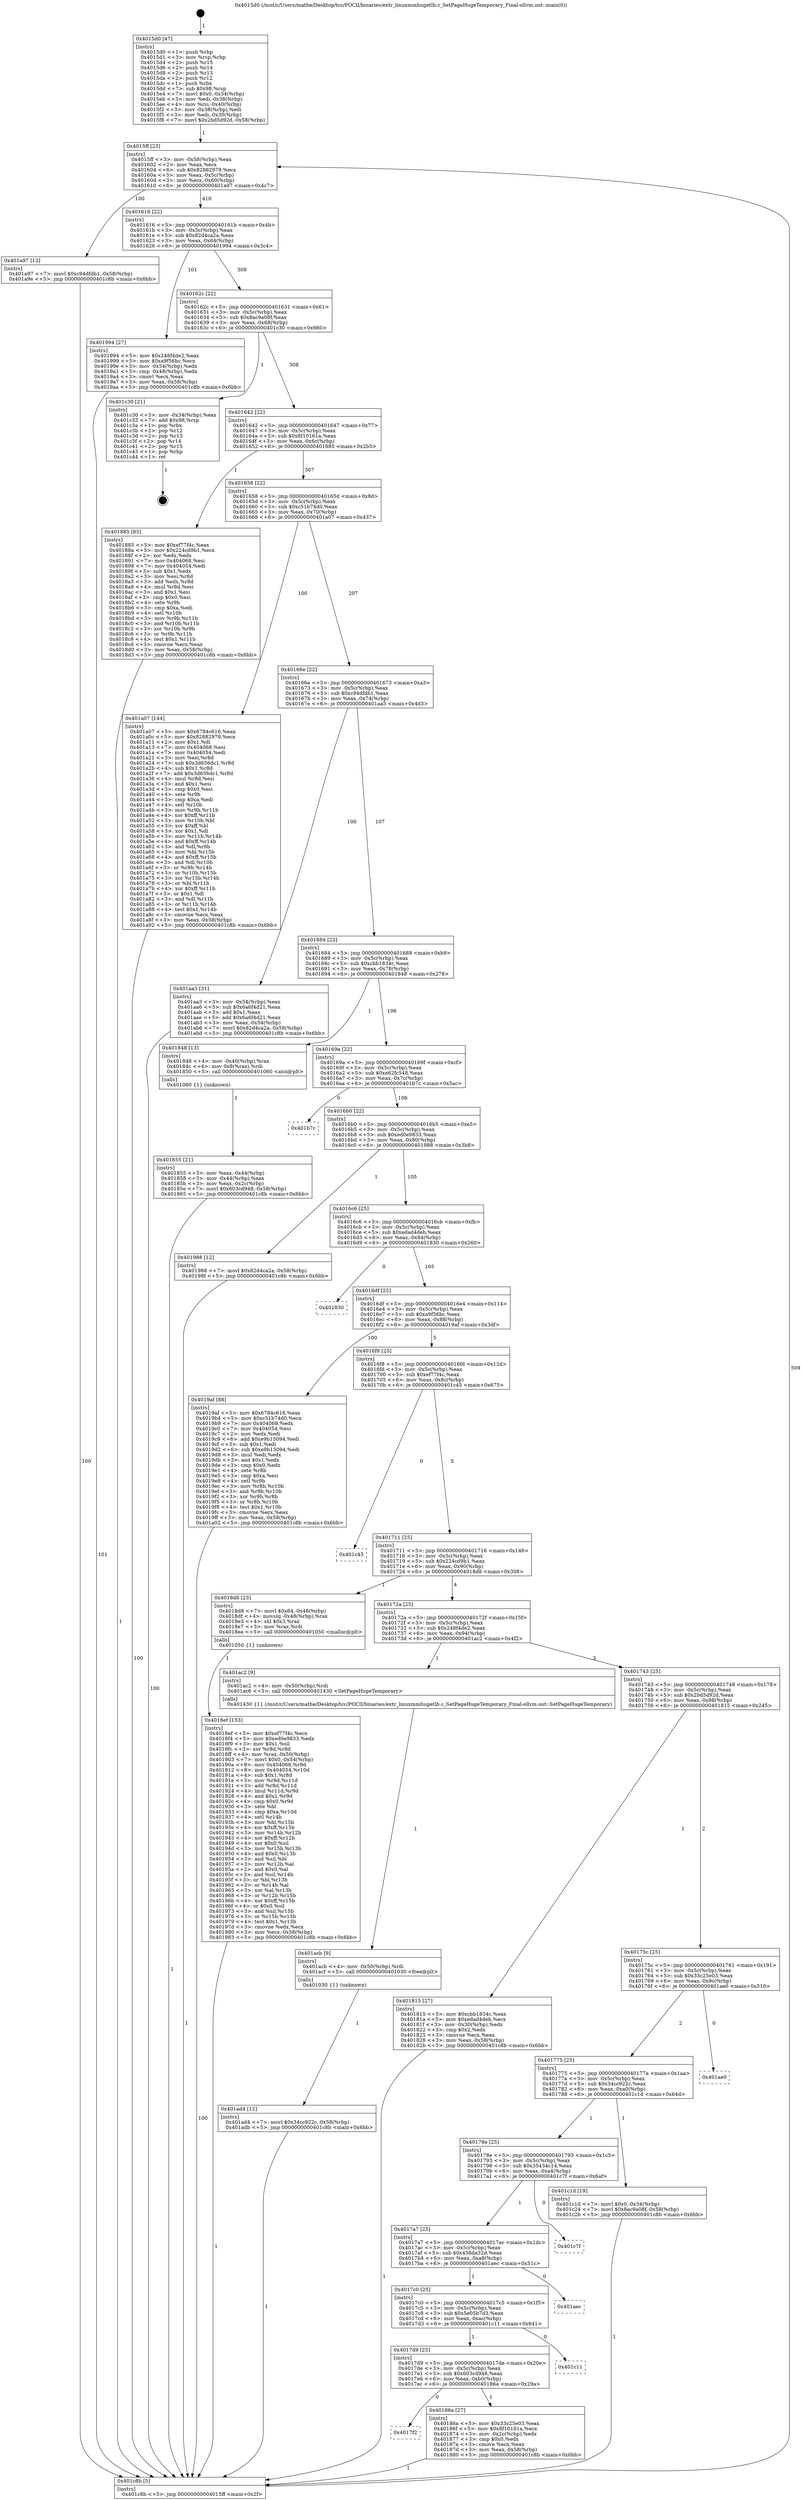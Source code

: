 digraph "0x4015d0" {
  label = "0x4015d0 (/mnt/c/Users/mathe/Desktop/tcc/POCII/binaries/extr_linuxmmhugetlb.c_SetPageHugeTemporary_Final-ollvm.out::main(0))"
  labelloc = "t"
  node[shape=record]

  Entry [label="",width=0.3,height=0.3,shape=circle,fillcolor=black,style=filled]
  "0x4015ff" [label="{
     0x4015ff [23]\l
     | [instrs]\l
     &nbsp;&nbsp;0x4015ff \<+3\>: mov -0x58(%rbp),%eax\l
     &nbsp;&nbsp;0x401602 \<+2\>: mov %eax,%ecx\l
     &nbsp;&nbsp;0x401604 \<+6\>: sub $0x82882979,%ecx\l
     &nbsp;&nbsp;0x40160a \<+3\>: mov %eax,-0x5c(%rbp)\l
     &nbsp;&nbsp;0x40160d \<+3\>: mov %ecx,-0x60(%rbp)\l
     &nbsp;&nbsp;0x401610 \<+6\>: je 0000000000401a97 \<main+0x4c7\>\l
  }"]
  "0x401a97" [label="{
     0x401a97 [12]\l
     | [instrs]\l
     &nbsp;&nbsp;0x401a97 \<+7\>: movl $0xc94dfdb1,-0x58(%rbp)\l
     &nbsp;&nbsp;0x401a9e \<+5\>: jmp 0000000000401c8b \<main+0x6bb\>\l
  }"]
  "0x401616" [label="{
     0x401616 [22]\l
     | [instrs]\l
     &nbsp;&nbsp;0x401616 \<+5\>: jmp 000000000040161b \<main+0x4b\>\l
     &nbsp;&nbsp;0x40161b \<+3\>: mov -0x5c(%rbp),%eax\l
     &nbsp;&nbsp;0x40161e \<+5\>: sub $0x82d4ca2a,%eax\l
     &nbsp;&nbsp;0x401623 \<+3\>: mov %eax,-0x64(%rbp)\l
     &nbsp;&nbsp;0x401626 \<+6\>: je 0000000000401994 \<main+0x3c4\>\l
  }"]
  Exit [label="",width=0.3,height=0.3,shape=circle,fillcolor=black,style=filled,peripheries=2]
  "0x401994" [label="{
     0x401994 [27]\l
     | [instrs]\l
     &nbsp;&nbsp;0x401994 \<+5\>: mov $0x248f4de2,%eax\l
     &nbsp;&nbsp;0x401999 \<+5\>: mov $0xa9f56bc,%ecx\l
     &nbsp;&nbsp;0x40199e \<+3\>: mov -0x54(%rbp),%edx\l
     &nbsp;&nbsp;0x4019a1 \<+3\>: cmp -0x48(%rbp),%edx\l
     &nbsp;&nbsp;0x4019a4 \<+3\>: cmovl %ecx,%eax\l
     &nbsp;&nbsp;0x4019a7 \<+3\>: mov %eax,-0x58(%rbp)\l
     &nbsp;&nbsp;0x4019aa \<+5\>: jmp 0000000000401c8b \<main+0x6bb\>\l
  }"]
  "0x40162c" [label="{
     0x40162c [22]\l
     | [instrs]\l
     &nbsp;&nbsp;0x40162c \<+5\>: jmp 0000000000401631 \<main+0x61\>\l
     &nbsp;&nbsp;0x401631 \<+3\>: mov -0x5c(%rbp),%eax\l
     &nbsp;&nbsp;0x401634 \<+5\>: sub $0x8ac9a08f,%eax\l
     &nbsp;&nbsp;0x401639 \<+3\>: mov %eax,-0x68(%rbp)\l
     &nbsp;&nbsp;0x40163c \<+6\>: je 0000000000401c30 \<main+0x660\>\l
  }"]
  "0x401ad4" [label="{
     0x401ad4 [12]\l
     | [instrs]\l
     &nbsp;&nbsp;0x401ad4 \<+7\>: movl $0x34cc922c,-0x58(%rbp)\l
     &nbsp;&nbsp;0x401adb \<+5\>: jmp 0000000000401c8b \<main+0x6bb\>\l
  }"]
  "0x401c30" [label="{
     0x401c30 [21]\l
     | [instrs]\l
     &nbsp;&nbsp;0x401c30 \<+3\>: mov -0x34(%rbp),%eax\l
     &nbsp;&nbsp;0x401c33 \<+7\>: add $0x98,%rsp\l
     &nbsp;&nbsp;0x401c3a \<+1\>: pop %rbx\l
     &nbsp;&nbsp;0x401c3b \<+2\>: pop %r12\l
     &nbsp;&nbsp;0x401c3d \<+2\>: pop %r13\l
     &nbsp;&nbsp;0x401c3f \<+2\>: pop %r14\l
     &nbsp;&nbsp;0x401c41 \<+2\>: pop %r15\l
     &nbsp;&nbsp;0x401c43 \<+1\>: pop %rbp\l
     &nbsp;&nbsp;0x401c44 \<+1\>: ret\l
  }"]
  "0x401642" [label="{
     0x401642 [22]\l
     | [instrs]\l
     &nbsp;&nbsp;0x401642 \<+5\>: jmp 0000000000401647 \<main+0x77\>\l
     &nbsp;&nbsp;0x401647 \<+3\>: mov -0x5c(%rbp),%eax\l
     &nbsp;&nbsp;0x40164a \<+5\>: sub $0x8f10161a,%eax\l
     &nbsp;&nbsp;0x40164f \<+3\>: mov %eax,-0x6c(%rbp)\l
     &nbsp;&nbsp;0x401652 \<+6\>: je 0000000000401885 \<main+0x2b5\>\l
  }"]
  "0x401acb" [label="{
     0x401acb [9]\l
     | [instrs]\l
     &nbsp;&nbsp;0x401acb \<+4\>: mov -0x50(%rbp),%rdi\l
     &nbsp;&nbsp;0x401acf \<+5\>: call 0000000000401030 \<free@plt\>\l
     | [calls]\l
     &nbsp;&nbsp;0x401030 \{1\} (unknown)\l
  }"]
  "0x401885" [label="{
     0x401885 [83]\l
     | [instrs]\l
     &nbsp;&nbsp;0x401885 \<+5\>: mov $0xef77f4c,%eax\l
     &nbsp;&nbsp;0x40188a \<+5\>: mov $0x224cd9b1,%ecx\l
     &nbsp;&nbsp;0x40188f \<+2\>: xor %edx,%edx\l
     &nbsp;&nbsp;0x401891 \<+7\>: mov 0x404068,%esi\l
     &nbsp;&nbsp;0x401898 \<+7\>: mov 0x404054,%edi\l
     &nbsp;&nbsp;0x40189f \<+3\>: sub $0x1,%edx\l
     &nbsp;&nbsp;0x4018a2 \<+3\>: mov %esi,%r8d\l
     &nbsp;&nbsp;0x4018a5 \<+3\>: add %edx,%r8d\l
     &nbsp;&nbsp;0x4018a8 \<+4\>: imul %r8d,%esi\l
     &nbsp;&nbsp;0x4018ac \<+3\>: and $0x1,%esi\l
     &nbsp;&nbsp;0x4018af \<+3\>: cmp $0x0,%esi\l
     &nbsp;&nbsp;0x4018b2 \<+4\>: sete %r9b\l
     &nbsp;&nbsp;0x4018b6 \<+3\>: cmp $0xa,%edi\l
     &nbsp;&nbsp;0x4018b9 \<+4\>: setl %r10b\l
     &nbsp;&nbsp;0x4018bd \<+3\>: mov %r9b,%r11b\l
     &nbsp;&nbsp;0x4018c0 \<+3\>: and %r10b,%r11b\l
     &nbsp;&nbsp;0x4018c3 \<+3\>: xor %r10b,%r9b\l
     &nbsp;&nbsp;0x4018c6 \<+3\>: or %r9b,%r11b\l
     &nbsp;&nbsp;0x4018c9 \<+4\>: test $0x1,%r11b\l
     &nbsp;&nbsp;0x4018cd \<+3\>: cmovne %ecx,%eax\l
     &nbsp;&nbsp;0x4018d0 \<+3\>: mov %eax,-0x58(%rbp)\l
     &nbsp;&nbsp;0x4018d3 \<+5\>: jmp 0000000000401c8b \<main+0x6bb\>\l
  }"]
  "0x401658" [label="{
     0x401658 [22]\l
     | [instrs]\l
     &nbsp;&nbsp;0x401658 \<+5\>: jmp 000000000040165d \<main+0x8d\>\l
     &nbsp;&nbsp;0x40165d \<+3\>: mov -0x5c(%rbp),%eax\l
     &nbsp;&nbsp;0x401660 \<+5\>: sub $0xc51b74d0,%eax\l
     &nbsp;&nbsp;0x401665 \<+3\>: mov %eax,-0x70(%rbp)\l
     &nbsp;&nbsp;0x401668 \<+6\>: je 0000000000401a07 \<main+0x437\>\l
  }"]
  "0x4018ef" [label="{
     0x4018ef [153]\l
     | [instrs]\l
     &nbsp;&nbsp;0x4018ef \<+5\>: mov $0xef77f4c,%ecx\l
     &nbsp;&nbsp;0x4018f4 \<+5\>: mov $0xed0e9833,%edx\l
     &nbsp;&nbsp;0x4018f9 \<+3\>: mov $0x1,%sil\l
     &nbsp;&nbsp;0x4018fc \<+3\>: xor %r8d,%r8d\l
     &nbsp;&nbsp;0x4018ff \<+4\>: mov %rax,-0x50(%rbp)\l
     &nbsp;&nbsp;0x401903 \<+7\>: movl $0x0,-0x54(%rbp)\l
     &nbsp;&nbsp;0x40190a \<+8\>: mov 0x404068,%r9d\l
     &nbsp;&nbsp;0x401912 \<+8\>: mov 0x404054,%r10d\l
     &nbsp;&nbsp;0x40191a \<+4\>: sub $0x1,%r8d\l
     &nbsp;&nbsp;0x40191e \<+3\>: mov %r9d,%r11d\l
     &nbsp;&nbsp;0x401921 \<+3\>: add %r8d,%r11d\l
     &nbsp;&nbsp;0x401924 \<+4\>: imul %r11d,%r9d\l
     &nbsp;&nbsp;0x401928 \<+4\>: and $0x1,%r9d\l
     &nbsp;&nbsp;0x40192c \<+4\>: cmp $0x0,%r9d\l
     &nbsp;&nbsp;0x401930 \<+3\>: sete %bl\l
     &nbsp;&nbsp;0x401933 \<+4\>: cmp $0xa,%r10d\l
     &nbsp;&nbsp;0x401937 \<+4\>: setl %r14b\l
     &nbsp;&nbsp;0x40193b \<+3\>: mov %bl,%r15b\l
     &nbsp;&nbsp;0x40193e \<+4\>: xor $0xff,%r15b\l
     &nbsp;&nbsp;0x401942 \<+3\>: mov %r14b,%r12b\l
     &nbsp;&nbsp;0x401945 \<+4\>: xor $0xff,%r12b\l
     &nbsp;&nbsp;0x401949 \<+4\>: xor $0x0,%sil\l
     &nbsp;&nbsp;0x40194d \<+3\>: mov %r15b,%r13b\l
     &nbsp;&nbsp;0x401950 \<+4\>: and $0x0,%r13b\l
     &nbsp;&nbsp;0x401954 \<+3\>: and %sil,%bl\l
     &nbsp;&nbsp;0x401957 \<+3\>: mov %r12b,%al\l
     &nbsp;&nbsp;0x40195a \<+2\>: and $0x0,%al\l
     &nbsp;&nbsp;0x40195c \<+3\>: and %sil,%r14b\l
     &nbsp;&nbsp;0x40195f \<+3\>: or %bl,%r13b\l
     &nbsp;&nbsp;0x401962 \<+3\>: or %r14b,%al\l
     &nbsp;&nbsp;0x401965 \<+3\>: xor %al,%r13b\l
     &nbsp;&nbsp;0x401968 \<+3\>: or %r12b,%r15b\l
     &nbsp;&nbsp;0x40196b \<+4\>: xor $0xff,%r15b\l
     &nbsp;&nbsp;0x40196f \<+4\>: or $0x0,%sil\l
     &nbsp;&nbsp;0x401973 \<+3\>: and %sil,%r15b\l
     &nbsp;&nbsp;0x401976 \<+3\>: or %r15b,%r13b\l
     &nbsp;&nbsp;0x401979 \<+4\>: test $0x1,%r13b\l
     &nbsp;&nbsp;0x40197d \<+3\>: cmovne %edx,%ecx\l
     &nbsp;&nbsp;0x401980 \<+3\>: mov %ecx,-0x58(%rbp)\l
     &nbsp;&nbsp;0x401983 \<+5\>: jmp 0000000000401c8b \<main+0x6bb\>\l
  }"]
  "0x401a07" [label="{
     0x401a07 [144]\l
     | [instrs]\l
     &nbsp;&nbsp;0x401a07 \<+5\>: mov $0x6784c616,%eax\l
     &nbsp;&nbsp;0x401a0c \<+5\>: mov $0x82882979,%ecx\l
     &nbsp;&nbsp;0x401a11 \<+2\>: mov $0x1,%dl\l
     &nbsp;&nbsp;0x401a13 \<+7\>: mov 0x404068,%esi\l
     &nbsp;&nbsp;0x401a1a \<+7\>: mov 0x404054,%edi\l
     &nbsp;&nbsp;0x401a21 \<+3\>: mov %esi,%r8d\l
     &nbsp;&nbsp;0x401a24 \<+7\>: sub $0x3d656dc1,%r8d\l
     &nbsp;&nbsp;0x401a2b \<+4\>: sub $0x1,%r8d\l
     &nbsp;&nbsp;0x401a2f \<+7\>: add $0x3d656dc1,%r8d\l
     &nbsp;&nbsp;0x401a36 \<+4\>: imul %r8d,%esi\l
     &nbsp;&nbsp;0x401a3a \<+3\>: and $0x1,%esi\l
     &nbsp;&nbsp;0x401a3d \<+3\>: cmp $0x0,%esi\l
     &nbsp;&nbsp;0x401a40 \<+4\>: sete %r9b\l
     &nbsp;&nbsp;0x401a44 \<+3\>: cmp $0xa,%edi\l
     &nbsp;&nbsp;0x401a47 \<+4\>: setl %r10b\l
     &nbsp;&nbsp;0x401a4b \<+3\>: mov %r9b,%r11b\l
     &nbsp;&nbsp;0x401a4e \<+4\>: xor $0xff,%r11b\l
     &nbsp;&nbsp;0x401a52 \<+3\>: mov %r10b,%bl\l
     &nbsp;&nbsp;0x401a55 \<+3\>: xor $0xff,%bl\l
     &nbsp;&nbsp;0x401a58 \<+3\>: xor $0x1,%dl\l
     &nbsp;&nbsp;0x401a5b \<+3\>: mov %r11b,%r14b\l
     &nbsp;&nbsp;0x401a5e \<+4\>: and $0xff,%r14b\l
     &nbsp;&nbsp;0x401a62 \<+3\>: and %dl,%r9b\l
     &nbsp;&nbsp;0x401a65 \<+3\>: mov %bl,%r15b\l
     &nbsp;&nbsp;0x401a68 \<+4\>: and $0xff,%r15b\l
     &nbsp;&nbsp;0x401a6c \<+3\>: and %dl,%r10b\l
     &nbsp;&nbsp;0x401a6f \<+3\>: or %r9b,%r14b\l
     &nbsp;&nbsp;0x401a72 \<+3\>: or %r10b,%r15b\l
     &nbsp;&nbsp;0x401a75 \<+3\>: xor %r15b,%r14b\l
     &nbsp;&nbsp;0x401a78 \<+3\>: or %bl,%r11b\l
     &nbsp;&nbsp;0x401a7b \<+4\>: xor $0xff,%r11b\l
     &nbsp;&nbsp;0x401a7f \<+3\>: or $0x1,%dl\l
     &nbsp;&nbsp;0x401a82 \<+3\>: and %dl,%r11b\l
     &nbsp;&nbsp;0x401a85 \<+3\>: or %r11b,%r14b\l
     &nbsp;&nbsp;0x401a88 \<+4\>: test $0x1,%r14b\l
     &nbsp;&nbsp;0x401a8c \<+3\>: cmovne %ecx,%eax\l
     &nbsp;&nbsp;0x401a8f \<+3\>: mov %eax,-0x58(%rbp)\l
     &nbsp;&nbsp;0x401a92 \<+5\>: jmp 0000000000401c8b \<main+0x6bb\>\l
  }"]
  "0x40166e" [label="{
     0x40166e [22]\l
     | [instrs]\l
     &nbsp;&nbsp;0x40166e \<+5\>: jmp 0000000000401673 \<main+0xa3\>\l
     &nbsp;&nbsp;0x401673 \<+3\>: mov -0x5c(%rbp),%eax\l
     &nbsp;&nbsp;0x401676 \<+5\>: sub $0xc94dfdb1,%eax\l
     &nbsp;&nbsp;0x40167b \<+3\>: mov %eax,-0x74(%rbp)\l
     &nbsp;&nbsp;0x40167e \<+6\>: je 0000000000401aa3 \<main+0x4d3\>\l
  }"]
  "0x4017f2" [label="{
     0x4017f2\l
  }", style=dashed]
  "0x401aa3" [label="{
     0x401aa3 [31]\l
     | [instrs]\l
     &nbsp;&nbsp;0x401aa3 \<+3\>: mov -0x54(%rbp),%eax\l
     &nbsp;&nbsp;0x401aa6 \<+5\>: sub $0x6a6f4d21,%eax\l
     &nbsp;&nbsp;0x401aab \<+3\>: add $0x1,%eax\l
     &nbsp;&nbsp;0x401aae \<+5\>: add $0x6a6f4d21,%eax\l
     &nbsp;&nbsp;0x401ab3 \<+3\>: mov %eax,-0x54(%rbp)\l
     &nbsp;&nbsp;0x401ab6 \<+7\>: movl $0x82d4ca2a,-0x58(%rbp)\l
     &nbsp;&nbsp;0x401abd \<+5\>: jmp 0000000000401c8b \<main+0x6bb\>\l
  }"]
  "0x401684" [label="{
     0x401684 [22]\l
     | [instrs]\l
     &nbsp;&nbsp;0x401684 \<+5\>: jmp 0000000000401689 \<main+0xb9\>\l
     &nbsp;&nbsp;0x401689 \<+3\>: mov -0x5c(%rbp),%eax\l
     &nbsp;&nbsp;0x40168c \<+5\>: sub $0xcbb1834c,%eax\l
     &nbsp;&nbsp;0x401691 \<+3\>: mov %eax,-0x78(%rbp)\l
     &nbsp;&nbsp;0x401694 \<+6\>: je 0000000000401848 \<main+0x278\>\l
  }"]
  "0x40186a" [label="{
     0x40186a [27]\l
     | [instrs]\l
     &nbsp;&nbsp;0x40186a \<+5\>: mov $0x33c25e03,%eax\l
     &nbsp;&nbsp;0x40186f \<+5\>: mov $0x8f10161a,%ecx\l
     &nbsp;&nbsp;0x401874 \<+3\>: mov -0x2c(%rbp),%edx\l
     &nbsp;&nbsp;0x401877 \<+3\>: cmp $0x0,%edx\l
     &nbsp;&nbsp;0x40187a \<+3\>: cmove %ecx,%eax\l
     &nbsp;&nbsp;0x40187d \<+3\>: mov %eax,-0x58(%rbp)\l
     &nbsp;&nbsp;0x401880 \<+5\>: jmp 0000000000401c8b \<main+0x6bb\>\l
  }"]
  "0x401848" [label="{
     0x401848 [13]\l
     | [instrs]\l
     &nbsp;&nbsp;0x401848 \<+4\>: mov -0x40(%rbp),%rax\l
     &nbsp;&nbsp;0x40184c \<+4\>: mov 0x8(%rax),%rdi\l
     &nbsp;&nbsp;0x401850 \<+5\>: call 0000000000401060 \<atoi@plt\>\l
     | [calls]\l
     &nbsp;&nbsp;0x401060 \{1\} (unknown)\l
  }"]
  "0x40169a" [label="{
     0x40169a [22]\l
     | [instrs]\l
     &nbsp;&nbsp;0x40169a \<+5\>: jmp 000000000040169f \<main+0xcf\>\l
     &nbsp;&nbsp;0x40169f \<+3\>: mov -0x5c(%rbp),%eax\l
     &nbsp;&nbsp;0x4016a2 \<+5\>: sub $0xe62fc548,%eax\l
     &nbsp;&nbsp;0x4016a7 \<+3\>: mov %eax,-0x7c(%rbp)\l
     &nbsp;&nbsp;0x4016aa \<+6\>: je 0000000000401b7c \<main+0x5ac\>\l
  }"]
  "0x4017d9" [label="{
     0x4017d9 [25]\l
     | [instrs]\l
     &nbsp;&nbsp;0x4017d9 \<+5\>: jmp 00000000004017de \<main+0x20e\>\l
     &nbsp;&nbsp;0x4017de \<+3\>: mov -0x5c(%rbp),%eax\l
     &nbsp;&nbsp;0x4017e1 \<+5\>: sub $0x603cd948,%eax\l
     &nbsp;&nbsp;0x4017e6 \<+6\>: mov %eax,-0xb0(%rbp)\l
     &nbsp;&nbsp;0x4017ec \<+6\>: je 000000000040186a \<main+0x29a\>\l
  }"]
  "0x401b7c" [label="{
     0x401b7c\l
  }", style=dashed]
  "0x4016b0" [label="{
     0x4016b0 [22]\l
     | [instrs]\l
     &nbsp;&nbsp;0x4016b0 \<+5\>: jmp 00000000004016b5 \<main+0xe5\>\l
     &nbsp;&nbsp;0x4016b5 \<+3\>: mov -0x5c(%rbp),%eax\l
     &nbsp;&nbsp;0x4016b8 \<+5\>: sub $0xed0e9833,%eax\l
     &nbsp;&nbsp;0x4016bd \<+3\>: mov %eax,-0x80(%rbp)\l
     &nbsp;&nbsp;0x4016c0 \<+6\>: je 0000000000401988 \<main+0x3b8\>\l
  }"]
  "0x401c11" [label="{
     0x401c11\l
  }", style=dashed]
  "0x401988" [label="{
     0x401988 [12]\l
     | [instrs]\l
     &nbsp;&nbsp;0x401988 \<+7\>: movl $0x82d4ca2a,-0x58(%rbp)\l
     &nbsp;&nbsp;0x40198f \<+5\>: jmp 0000000000401c8b \<main+0x6bb\>\l
  }"]
  "0x4016c6" [label="{
     0x4016c6 [25]\l
     | [instrs]\l
     &nbsp;&nbsp;0x4016c6 \<+5\>: jmp 00000000004016cb \<main+0xfb\>\l
     &nbsp;&nbsp;0x4016cb \<+3\>: mov -0x5c(%rbp),%eax\l
     &nbsp;&nbsp;0x4016ce \<+5\>: sub $0xedad4deb,%eax\l
     &nbsp;&nbsp;0x4016d3 \<+6\>: mov %eax,-0x84(%rbp)\l
     &nbsp;&nbsp;0x4016d9 \<+6\>: je 0000000000401830 \<main+0x260\>\l
  }"]
  "0x4017c0" [label="{
     0x4017c0 [25]\l
     | [instrs]\l
     &nbsp;&nbsp;0x4017c0 \<+5\>: jmp 00000000004017c5 \<main+0x1f5\>\l
     &nbsp;&nbsp;0x4017c5 \<+3\>: mov -0x5c(%rbp),%eax\l
     &nbsp;&nbsp;0x4017c8 \<+5\>: sub $0x5e05b7d3,%eax\l
     &nbsp;&nbsp;0x4017cd \<+6\>: mov %eax,-0xac(%rbp)\l
     &nbsp;&nbsp;0x4017d3 \<+6\>: je 0000000000401c11 \<main+0x641\>\l
  }"]
  "0x401830" [label="{
     0x401830\l
  }", style=dashed]
  "0x4016df" [label="{
     0x4016df [25]\l
     | [instrs]\l
     &nbsp;&nbsp;0x4016df \<+5\>: jmp 00000000004016e4 \<main+0x114\>\l
     &nbsp;&nbsp;0x4016e4 \<+3\>: mov -0x5c(%rbp),%eax\l
     &nbsp;&nbsp;0x4016e7 \<+5\>: sub $0xa9f56bc,%eax\l
     &nbsp;&nbsp;0x4016ec \<+6\>: mov %eax,-0x88(%rbp)\l
     &nbsp;&nbsp;0x4016f2 \<+6\>: je 00000000004019af \<main+0x3df\>\l
  }"]
  "0x401aec" [label="{
     0x401aec\l
  }", style=dashed]
  "0x4019af" [label="{
     0x4019af [88]\l
     | [instrs]\l
     &nbsp;&nbsp;0x4019af \<+5\>: mov $0x6784c616,%eax\l
     &nbsp;&nbsp;0x4019b4 \<+5\>: mov $0xc51b74d0,%ecx\l
     &nbsp;&nbsp;0x4019b9 \<+7\>: mov 0x404068,%edx\l
     &nbsp;&nbsp;0x4019c0 \<+7\>: mov 0x404054,%esi\l
     &nbsp;&nbsp;0x4019c7 \<+2\>: mov %edx,%edi\l
     &nbsp;&nbsp;0x4019c9 \<+6\>: add $0xe9b15094,%edi\l
     &nbsp;&nbsp;0x4019cf \<+3\>: sub $0x1,%edi\l
     &nbsp;&nbsp;0x4019d2 \<+6\>: sub $0xe9b15094,%edi\l
     &nbsp;&nbsp;0x4019d8 \<+3\>: imul %edi,%edx\l
     &nbsp;&nbsp;0x4019db \<+3\>: and $0x1,%edx\l
     &nbsp;&nbsp;0x4019de \<+3\>: cmp $0x0,%edx\l
     &nbsp;&nbsp;0x4019e1 \<+4\>: sete %r8b\l
     &nbsp;&nbsp;0x4019e5 \<+3\>: cmp $0xa,%esi\l
     &nbsp;&nbsp;0x4019e8 \<+4\>: setl %r9b\l
     &nbsp;&nbsp;0x4019ec \<+3\>: mov %r8b,%r10b\l
     &nbsp;&nbsp;0x4019ef \<+3\>: and %r9b,%r10b\l
     &nbsp;&nbsp;0x4019f2 \<+3\>: xor %r9b,%r8b\l
     &nbsp;&nbsp;0x4019f5 \<+3\>: or %r8b,%r10b\l
     &nbsp;&nbsp;0x4019f8 \<+4\>: test $0x1,%r10b\l
     &nbsp;&nbsp;0x4019fc \<+3\>: cmovne %ecx,%eax\l
     &nbsp;&nbsp;0x4019ff \<+3\>: mov %eax,-0x58(%rbp)\l
     &nbsp;&nbsp;0x401a02 \<+5\>: jmp 0000000000401c8b \<main+0x6bb\>\l
  }"]
  "0x4016f8" [label="{
     0x4016f8 [25]\l
     | [instrs]\l
     &nbsp;&nbsp;0x4016f8 \<+5\>: jmp 00000000004016fd \<main+0x12d\>\l
     &nbsp;&nbsp;0x4016fd \<+3\>: mov -0x5c(%rbp),%eax\l
     &nbsp;&nbsp;0x401700 \<+5\>: sub $0xef77f4c,%eax\l
     &nbsp;&nbsp;0x401705 \<+6\>: mov %eax,-0x8c(%rbp)\l
     &nbsp;&nbsp;0x40170b \<+6\>: je 0000000000401c45 \<main+0x675\>\l
  }"]
  "0x4017a7" [label="{
     0x4017a7 [25]\l
     | [instrs]\l
     &nbsp;&nbsp;0x4017a7 \<+5\>: jmp 00000000004017ac \<main+0x1dc\>\l
     &nbsp;&nbsp;0x4017ac \<+3\>: mov -0x5c(%rbp),%eax\l
     &nbsp;&nbsp;0x4017af \<+5\>: sub $0x458da32d,%eax\l
     &nbsp;&nbsp;0x4017b4 \<+6\>: mov %eax,-0xa8(%rbp)\l
     &nbsp;&nbsp;0x4017ba \<+6\>: je 0000000000401aec \<main+0x51c\>\l
  }"]
  "0x401c45" [label="{
     0x401c45\l
  }", style=dashed]
  "0x401711" [label="{
     0x401711 [25]\l
     | [instrs]\l
     &nbsp;&nbsp;0x401711 \<+5\>: jmp 0000000000401716 \<main+0x146\>\l
     &nbsp;&nbsp;0x401716 \<+3\>: mov -0x5c(%rbp),%eax\l
     &nbsp;&nbsp;0x401719 \<+5\>: sub $0x224cd9b1,%eax\l
     &nbsp;&nbsp;0x40171e \<+6\>: mov %eax,-0x90(%rbp)\l
     &nbsp;&nbsp;0x401724 \<+6\>: je 00000000004018d8 \<main+0x308\>\l
  }"]
  "0x401c7f" [label="{
     0x401c7f\l
  }", style=dashed]
  "0x4018d8" [label="{
     0x4018d8 [23]\l
     | [instrs]\l
     &nbsp;&nbsp;0x4018d8 \<+7\>: movl $0x64,-0x48(%rbp)\l
     &nbsp;&nbsp;0x4018df \<+4\>: movslq -0x48(%rbp),%rax\l
     &nbsp;&nbsp;0x4018e3 \<+4\>: shl $0x3,%rax\l
     &nbsp;&nbsp;0x4018e7 \<+3\>: mov %rax,%rdi\l
     &nbsp;&nbsp;0x4018ea \<+5\>: call 0000000000401050 \<malloc@plt\>\l
     | [calls]\l
     &nbsp;&nbsp;0x401050 \{1\} (unknown)\l
  }"]
  "0x40172a" [label="{
     0x40172a [25]\l
     | [instrs]\l
     &nbsp;&nbsp;0x40172a \<+5\>: jmp 000000000040172f \<main+0x15f\>\l
     &nbsp;&nbsp;0x40172f \<+3\>: mov -0x5c(%rbp),%eax\l
     &nbsp;&nbsp;0x401732 \<+5\>: sub $0x248f4de2,%eax\l
     &nbsp;&nbsp;0x401737 \<+6\>: mov %eax,-0x94(%rbp)\l
     &nbsp;&nbsp;0x40173d \<+6\>: je 0000000000401ac2 \<main+0x4f2\>\l
  }"]
  "0x40178e" [label="{
     0x40178e [25]\l
     | [instrs]\l
     &nbsp;&nbsp;0x40178e \<+5\>: jmp 0000000000401793 \<main+0x1c3\>\l
     &nbsp;&nbsp;0x401793 \<+3\>: mov -0x5c(%rbp),%eax\l
     &nbsp;&nbsp;0x401796 \<+5\>: sub $0x35434c14,%eax\l
     &nbsp;&nbsp;0x40179b \<+6\>: mov %eax,-0xa4(%rbp)\l
     &nbsp;&nbsp;0x4017a1 \<+6\>: je 0000000000401c7f \<main+0x6af\>\l
  }"]
  "0x401ac2" [label="{
     0x401ac2 [9]\l
     | [instrs]\l
     &nbsp;&nbsp;0x401ac2 \<+4\>: mov -0x50(%rbp),%rdi\l
     &nbsp;&nbsp;0x401ac6 \<+5\>: call 0000000000401430 \<SetPageHugeTemporary\>\l
     | [calls]\l
     &nbsp;&nbsp;0x401430 \{1\} (/mnt/c/Users/mathe/Desktop/tcc/POCII/binaries/extr_linuxmmhugetlb.c_SetPageHugeTemporary_Final-ollvm.out::SetPageHugeTemporary)\l
  }"]
  "0x401743" [label="{
     0x401743 [25]\l
     | [instrs]\l
     &nbsp;&nbsp;0x401743 \<+5\>: jmp 0000000000401748 \<main+0x178\>\l
     &nbsp;&nbsp;0x401748 \<+3\>: mov -0x5c(%rbp),%eax\l
     &nbsp;&nbsp;0x40174b \<+5\>: sub $0x2bd5d92d,%eax\l
     &nbsp;&nbsp;0x401750 \<+6\>: mov %eax,-0x98(%rbp)\l
     &nbsp;&nbsp;0x401756 \<+6\>: je 0000000000401815 \<main+0x245\>\l
  }"]
  "0x401c1d" [label="{
     0x401c1d [19]\l
     | [instrs]\l
     &nbsp;&nbsp;0x401c1d \<+7\>: movl $0x0,-0x34(%rbp)\l
     &nbsp;&nbsp;0x401c24 \<+7\>: movl $0x8ac9a08f,-0x58(%rbp)\l
     &nbsp;&nbsp;0x401c2b \<+5\>: jmp 0000000000401c8b \<main+0x6bb\>\l
  }"]
  "0x401815" [label="{
     0x401815 [27]\l
     | [instrs]\l
     &nbsp;&nbsp;0x401815 \<+5\>: mov $0xcbb1834c,%eax\l
     &nbsp;&nbsp;0x40181a \<+5\>: mov $0xedad4deb,%ecx\l
     &nbsp;&nbsp;0x40181f \<+3\>: mov -0x30(%rbp),%edx\l
     &nbsp;&nbsp;0x401822 \<+3\>: cmp $0x2,%edx\l
     &nbsp;&nbsp;0x401825 \<+3\>: cmovne %ecx,%eax\l
     &nbsp;&nbsp;0x401828 \<+3\>: mov %eax,-0x58(%rbp)\l
     &nbsp;&nbsp;0x40182b \<+5\>: jmp 0000000000401c8b \<main+0x6bb\>\l
  }"]
  "0x40175c" [label="{
     0x40175c [25]\l
     | [instrs]\l
     &nbsp;&nbsp;0x40175c \<+5\>: jmp 0000000000401761 \<main+0x191\>\l
     &nbsp;&nbsp;0x401761 \<+3\>: mov -0x5c(%rbp),%eax\l
     &nbsp;&nbsp;0x401764 \<+5\>: sub $0x33c25e03,%eax\l
     &nbsp;&nbsp;0x401769 \<+6\>: mov %eax,-0x9c(%rbp)\l
     &nbsp;&nbsp;0x40176f \<+6\>: je 0000000000401ae0 \<main+0x510\>\l
  }"]
  "0x401c8b" [label="{
     0x401c8b [5]\l
     | [instrs]\l
     &nbsp;&nbsp;0x401c8b \<+5\>: jmp 00000000004015ff \<main+0x2f\>\l
  }"]
  "0x4015d0" [label="{
     0x4015d0 [47]\l
     | [instrs]\l
     &nbsp;&nbsp;0x4015d0 \<+1\>: push %rbp\l
     &nbsp;&nbsp;0x4015d1 \<+3\>: mov %rsp,%rbp\l
     &nbsp;&nbsp;0x4015d4 \<+2\>: push %r15\l
     &nbsp;&nbsp;0x4015d6 \<+2\>: push %r14\l
     &nbsp;&nbsp;0x4015d8 \<+2\>: push %r13\l
     &nbsp;&nbsp;0x4015da \<+2\>: push %r12\l
     &nbsp;&nbsp;0x4015dc \<+1\>: push %rbx\l
     &nbsp;&nbsp;0x4015dd \<+7\>: sub $0x98,%rsp\l
     &nbsp;&nbsp;0x4015e4 \<+7\>: movl $0x0,-0x34(%rbp)\l
     &nbsp;&nbsp;0x4015eb \<+3\>: mov %edi,-0x38(%rbp)\l
     &nbsp;&nbsp;0x4015ee \<+4\>: mov %rsi,-0x40(%rbp)\l
     &nbsp;&nbsp;0x4015f2 \<+3\>: mov -0x38(%rbp),%edi\l
     &nbsp;&nbsp;0x4015f5 \<+3\>: mov %edi,-0x30(%rbp)\l
     &nbsp;&nbsp;0x4015f8 \<+7\>: movl $0x2bd5d92d,-0x58(%rbp)\l
  }"]
  "0x401855" [label="{
     0x401855 [21]\l
     | [instrs]\l
     &nbsp;&nbsp;0x401855 \<+3\>: mov %eax,-0x44(%rbp)\l
     &nbsp;&nbsp;0x401858 \<+3\>: mov -0x44(%rbp),%eax\l
     &nbsp;&nbsp;0x40185b \<+3\>: mov %eax,-0x2c(%rbp)\l
     &nbsp;&nbsp;0x40185e \<+7\>: movl $0x603cd948,-0x58(%rbp)\l
     &nbsp;&nbsp;0x401865 \<+5\>: jmp 0000000000401c8b \<main+0x6bb\>\l
  }"]
  "0x401775" [label="{
     0x401775 [25]\l
     | [instrs]\l
     &nbsp;&nbsp;0x401775 \<+5\>: jmp 000000000040177a \<main+0x1aa\>\l
     &nbsp;&nbsp;0x40177a \<+3\>: mov -0x5c(%rbp),%eax\l
     &nbsp;&nbsp;0x40177d \<+5\>: sub $0x34cc922c,%eax\l
     &nbsp;&nbsp;0x401782 \<+6\>: mov %eax,-0xa0(%rbp)\l
     &nbsp;&nbsp;0x401788 \<+6\>: je 0000000000401c1d \<main+0x64d\>\l
  }"]
  "0x401ae0" [label="{
     0x401ae0\l
  }", style=dashed]
  Entry -> "0x4015d0" [label=" 1"]
  "0x4015ff" -> "0x401a97" [label=" 100"]
  "0x4015ff" -> "0x401616" [label=" 410"]
  "0x401c30" -> Exit [label=" 1"]
  "0x401616" -> "0x401994" [label=" 101"]
  "0x401616" -> "0x40162c" [label=" 309"]
  "0x401c1d" -> "0x401c8b" [label=" 1"]
  "0x40162c" -> "0x401c30" [label=" 1"]
  "0x40162c" -> "0x401642" [label=" 308"]
  "0x401ad4" -> "0x401c8b" [label=" 1"]
  "0x401642" -> "0x401885" [label=" 1"]
  "0x401642" -> "0x401658" [label=" 307"]
  "0x401acb" -> "0x401ad4" [label=" 1"]
  "0x401658" -> "0x401a07" [label=" 100"]
  "0x401658" -> "0x40166e" [label=" 207"]
  "0x401ac2" -> "0x401acb" [label=" 1"]
  "0x40166e" -> "0x401aa3" [label=" 100"]
  "0x40166e" -> "0x401684" [label=" 107"]
  "0x401aa3" -> "0x401c8b" [label=" 100"]
  "0x401684" -> "0x401848" [label=" 1"]
  "0x401684" -> "0x40169a" [label=" 106"]
  "0x401a97" -> "0x401c8b" [label=" 100"]
  "0x40169a" -> "0x401b7c" [label=" 0"]
  "0x40169a" -> "0x4016b0" [label=" 106"]
  "0x4019af" -> "0x401c8b" [label=" 100"]
  "0x4016b0" -> "0x401988" [label=" 1"]
  "0x4016b0" -> "0x4016c6" [label=" 105"]
  "0x401994" -> "0x401c8b" [label=" 101"]
  "0x4016c6" -> "0x401830" [label=" 0"]
  "0x4016c6" -> "0x4016df" [label=" 105"]
  "0x4018ef" -> "0x401c8b" [label=" 1"]
  "0x4016df" -> "0x4019af" [label=" 100"]
  "0x4016df" -> "0x4016f8" [label=" 5"]
  "0x4018d8" -> "0x4018ef" [label=" 1"]
  "0x4016f8" -> "0x401c45" [label=" 0"]
  "0x4016f8" -> "0x401711" [label=" 5"]
  "0x40186a" -> "0x401c8b" [label=" 1"]
  "0x401711" -> "0x4018d8" [label=" 1"]
  "0x401711" -> "0x40172a" [label=" 4"]
  "0x4017d9" -> "0x4017f2" [label=" 0"]
  "0x40172a" -> "0x401ac2" [label=" 1"]
  "0x40172a" -> "0x401743" [label=" 3"]
  "0x401a07" -> "0x401c8b" [label=" 100"]
  "0x401743" -> "0x401815" [label=" 1"]
  "0x401743" -> "0x40175c" [label=" 2"]
  "0x401815" -> "0x401c8b" [label=" 1"]
  "0x4015d0" -> "0x4015ff" [label=" 1"]
  "0x401c8b" -> "0x4015ff" [label=" 509"]
  "0x401848" -> "0x401855" [label=" 1"]
  "0x401855" -> "0x401c8b" [label=" 1"]
  "0x4017c0" -> "0x4017d9" [label=" 1"]
  "0x40175c" -> "0x401ae0" [label=" 0"]
  "0x40175c" -> "0x401775" [label=" 2"]
  "0x4017c0" -> "0x401c11" [label=" 0"]
  "0x401775" -> "0x401c1d" [label=" 1"]
  "0x401775" -> "0x40178e" [label=" 1"]
  "0x4017d9" -> "0x40186a" [label=" 1"]
  "0x40178e" -> "0x401c7f" [label=" 0"]
  "0x40178e" -> "0x4017a7" [label=" 1"]
  "0x401885" -> "0x401c8b" [label=" 1"]
  "0x4017a7" -> "0x401aec" [label=" 0"]
  "0x4017a7" -> "0x4017c0" [label=" 1"]
  "0x401988" -> "0x401c8b" [label=" 1"]
}
